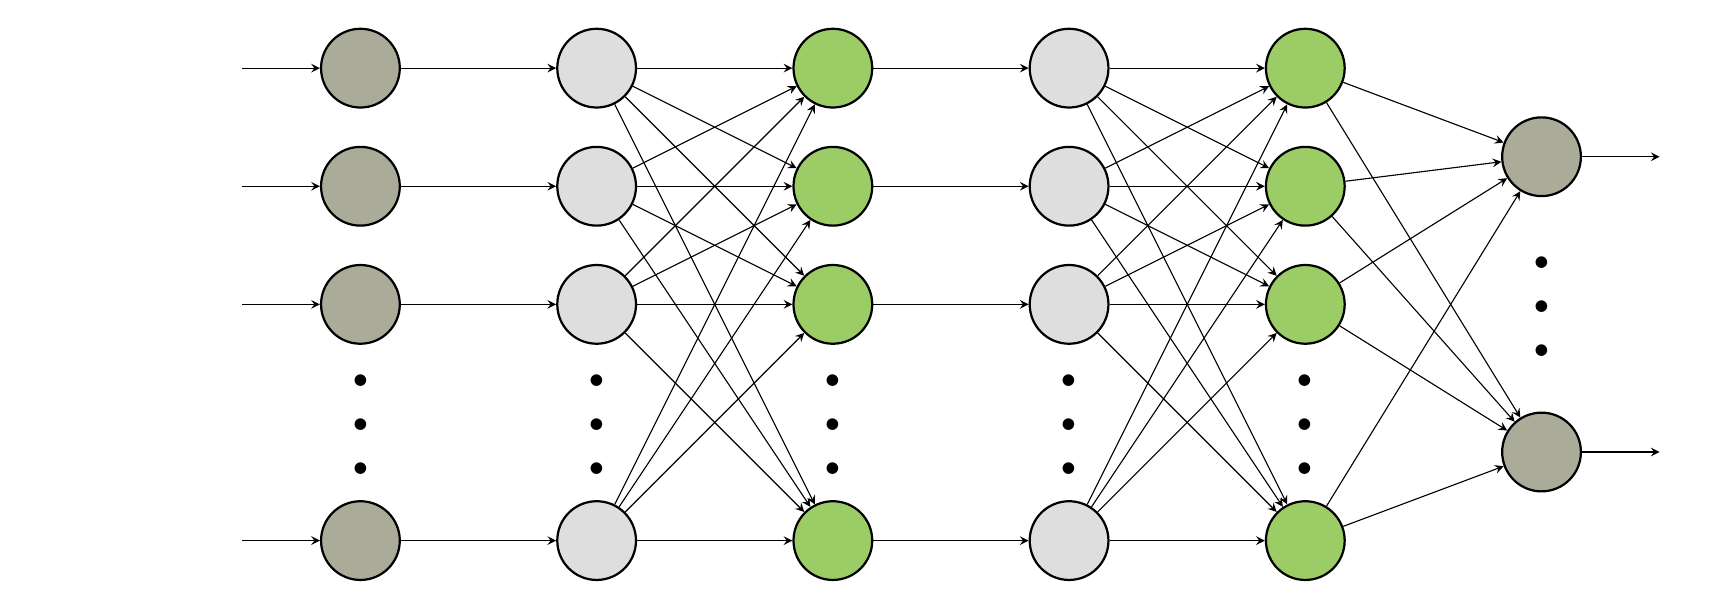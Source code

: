 \definecolor{input_node}{RGB}{171,171,154}
\definecolor{dense_node}{RGB}{196,225,144}
\definecolor{dropout_node}{RGB}{222,222,222}
\definecolor{output_node}{RGB}{171,154,154}
% New colors
\definecolor{klight_green_100}{RGB}{220, 237, 200}
\definecolor{klight_green_200}{RGB}{197, 225, 165}
\definecolor{klight_green_300}{RGB}{174, 213, 129}
\definecolor{klight_green_400}{RGB}{156, 204, 101}
\definecolor{klight_green_500}{RGB}{139, 195, 74}
\definecolor{kred_100}{RGB}{255, 205, 210}
\definecolor{kred_400}{RGB}{239, 83, 80}
\definecolor{kyellow_400}{RGB}{255, 238, 88}
\definecolor{kgreen_300}{RGB}{129, 199, 132}
\definecolor{kgreen_500}{RGB}{76, 175, 80}
\definecolor{klime_green_500}{RGB}{100, 221, 23}
\definecolor{kblue_500}{RGB}{33, 150, 243}
\definecolor{kgrey}{RGB}{222,222,222}
\definecolor{korange}{RGB}{255, 152, 0}  % orange 500

\tikzset{%
  dense neuron/.style={
    circle,
    draw,
    fill=klight_green_400,
    thick,
    minimum size=1cm
  },
  dropout neuron/.style={
    circle,
    draw,
    fill=dropout_node,
    thick,
    minimum size=1cm
  },
  input neuron/.style={
    circle,
    draw,
    fill=input_node,
    thick,
    minimum size=1cm
  },
  output neuron/.style={
    circle,
    draw,
    fill=output_node,
    thick,
    minimum size=1cm
  },
  neuron missing/.style={
    draw=none, 
    scale=4,
    fill=none,
    text height=0.333cm,
    execute at begin node=\color{black}$\vdots$
  },
}

\begin{tikzpicture}[x=1.5cm, y=1.5cm, >=stealth]
% Input layer
\foreach \m/\l [count=\y] in {1,2,3,missing,4}
  \node [input neuron/.try, neuron \m/.try] (input-\m) at (0,2.5-\y) {};
% First dropout layer
\foreach \m/\l [count=\y] in {1,2,3,missing,4}
  \node [dropout neuron/.try, neuron \m/.try] (dropout1-\m) at (2,2.5-\y) {};
% First hidden layer
\foreach \m [count=\y] in {1,2,3,missing,4}
  \node [dense neuron/.try, neuron \m/.try ] (hidden1-\m) at (4,2.5-\y) {};
% Second dropout layer
\foreach \m/\l [count=\y] in {1,2,3,missing,4}
  \node [dropout neuron/.try, neuron \m/.try] (dropout2-\m) at (6,2.5-\y) {};
% Second hidden layer
\foreach \m [count=\y] in {1,2,3,missing,4}
  \node [dense neuron/.try, neuron \m/.try ] (hidden2-\m) at (8,2.5-\y) {};
% Output layer
\foreach \m [count=\y] in {1,missing,2}
  \node [input neuron/.try, neuron \m/.try ] (output-\m) at (10,2-1.25*\y) {};

Draw node labels
\foreach \l [count=\i] in {1,2,3,n}
  \draw [<-] (input-\i) -- ++(-1,0)
    node [above, midway] {};

\foreach \l [count=\i] in {1,n}
  \draw [->] (output-\i) -- ++(1,0)
    node [above, midway] {};

% Draw connections
\foreach \i in {1,...,4}
    \draw [->] (input-\i) -- (dropout1-\i);
    
\foreach \i in {1,...,4}
  \foreach \j in {1,...,4}
    \draw [->] (dropout1-\i) -- (hidden1-\j);

\foreach \i in {1,...,4}
    \draw [->] (hidden1-\i) -- (dropout2-\i);
    
\foreach \i in {1,...,4}
  \foreach \j in {1,...,4}
    \draw [->] (dropout2-\i) -- (hidden2-\j);

\foreach \i in {1,2,3,...,4}
  \foreach \j in {1,2}
    \draw [->] (hidden2-\i) -- (output-\j);

% \foreach \l [count=\x from 0] in {Tillplattnings-, Utsläckning-, Dolt, Avhopp-, Dolt, Utdata-}
%   \node [align=center, above] at (\x*2,2) {\textbf{\l} \\ \textbf{lager}};
  
% \foreach \l [count=\x from 0] in {Varierbar storlek, , , , , 1-4 noder}
%   \node [align=center, below] at (\x*2,-3) {\l};

\end{tikzpicture}

